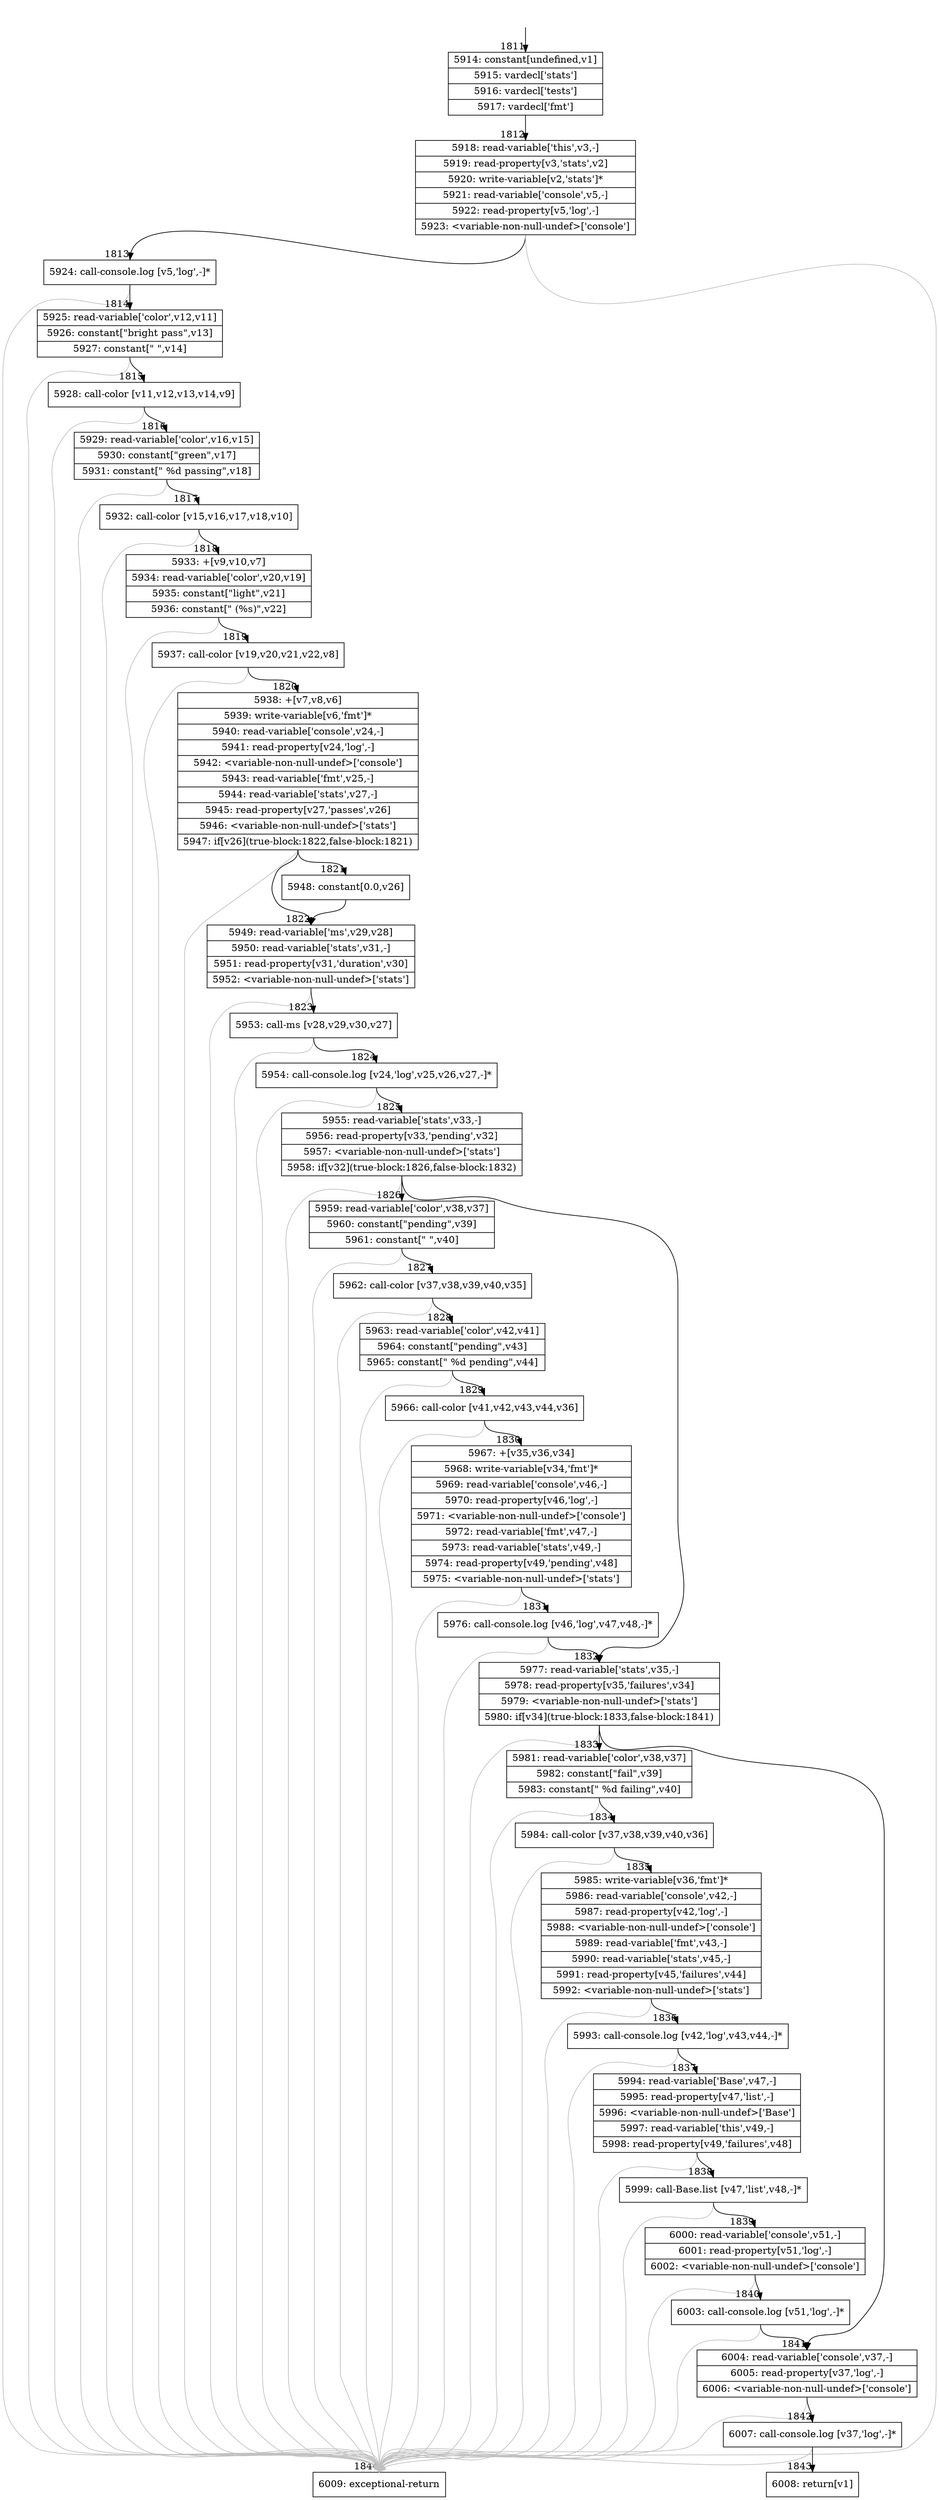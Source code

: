 digraph {
rankdir="TD"
BB_entry168[shape=none,label=""];
BB_entry168 -> BB1811 [tailport=s, headport=n, headlabel="    1811"]
BB1811 [shape=record label="{5914: constant[undefined,v1]|5915: vardecl['stats']|5916: vardecl['tests']|5917: vardecl['fmt']}" ] 
BB1811 -> BB1812 [tailport=s, headport=n, headlabel="      1812"]
BB1812 [shape=record label="{5918: read-variable['this',v3,-]|5919: read-property[v3,'stats',v2]|5920: write-variable[v2,'stats']*|5921: read-variable['console',v5,-]|5922: read-property[v5,'log',-]|5923: \<variable-non-null-undef\>['console']}" ] 
BB1812 -> BB1813 [tailport=s, headport=n, headlabel="      1813"]
BB1812 -> BB1844 [tailport=s, headport=n, color=gray, headlabel="      1844"]
BB1813 [shape=record label="{5924: call-console.log [v5,'log',-]*}" ] 
BB1813 -> BB1814 [tailport=s, headport=n, headlabel="      1814"]
BB1813 -> BB1844 [tailport=s, headport=n, color=gray]
BB1814 [shape=record label="{5925: read-variable['color',v12,v11]|5926: constant[\"bright pass\",v13]|5927: constant[\" \",v14]}" ] 
BB1814 -> BB1815 [tailport=s, headport=n, headlabel="      1815"]
BB1814 -> BB1844 [tailport=s, headport=n, color=gray]
BB1815 [shape=record label="{5928: call-color [v11,v12,v13,v14,v9]}" ] 
BB1815 -> BB1816 [tailport=s, headport=n, headlabel="      1816"]
BB1815 -> BB1844 [tailport=s, headport=n, color=gray]
BB1816 [shape=record label="{5929: read-variable['color',v16,v15]|5930: constant[\"green\",v17]|5931: constant[\" %d passing\",v18]}" ] 
BB1816 -> BB1817 [tailport=s, headport=n, headlabel="      1817"]
BB1816 -> BB1844 [tailport=s, headport=n, color=gray]
BB1817 [shape=record label="{5932: call-color [v15,v16,v17,v18,v10]}" ] 
BB1817 -> BB1818 [tailport=s, headport=n, headlabel="      1818"]
BB1817 -> BB1844 [tailport=s, headport=n, color=gray]
BB1818 [shape=record label="{5933: +[v9,v10,v7]|5934: read-variable['color',v20,v19]|5935: constant[\"light\",v21]|5936: constant[\" (%s)\",v22]}" ] 
BB1818 -> BB1819 [tailport=s, headport=n, headlabel="      1819"]
BB1818 -> BB1844 [tailport=s, headport=n, color=gray]
BB1819 [shape=record label="{5937: call-color [v19,v20,v21,v22,v8]}" ] 
BB1819 -> BB1820 [tailport=s, headport=n, headlabel="      1820"]
BB1819 -> BB1844 [tailport=s, headport=n, color=gray]
BB1820 [shape=record label="{5938: +[v7,v8,v6]|5939: write-variable[v6,'fmt']*|5940: read-variable['console',v24,-]|5941: read-property[v24,'log',-]|5942: \<variable-non-null-undef\>['console']|5943: read-variable['fmt',v25,-]|5944: read-variable['stats',v27,-]|5945: read-property[v27,'passes',v26]|5946: \<variable-non-null-undef\>['stats']|5947: if[v26](true-block:1822,false-block:1821)}" ] 
BB1820 -> BB1822 [tailport=s, headport=n, headlabel="      1822"]
BB1820 -> BB1821 [tailport=s, headport=n, headlabel="      1821"]
BB1820 -> BB1844 [tailport=s, headport=n, color=gray]
BB1821 [shape=record label="{5948: constant[0.0,v26]}" ] 
BB1821 -> BB1822 [tailport=s, headport=n]
BB1822 [shape=record label="{5949: read-variable['ms',v29,v28]|5950: read-variable['stats',v31,-]|5951: read-property[v31,'duration',v30]|5952: \<variable-non-null-undef\>['stats']}" ] 
BB1822 -> BB1823 [tailport=s, headport=n, headlabel="      1823"]
BB1822 -> BB1844 [tailport=s, headport=n, color=gray]
BB1823 [shape=record label="{5953: call-ms [v28,v29,v30,v27]}" ] 
BB1823 -> BB1824 [tailport=s, headport=n, headlabel="      1824"]
BB1823 -> BB1844 [tailport=s, headport=n, color=gray]
BB1824 [shape=record label="{5954: call-console.log [v24,'log',v25,v26,v27,-]*}" ] 
BB1824 -> BB1825 [tailport=s, headport=n, headlabel="      1825"]
BB1824 -> BB1844 [tailport=s, headport=n, color=gray]
BB1825 [shape=record label="{5955: read-variable['stats',v33,-]|5956: read-property[v33,'pending',v32]|5957: \<variable-non-null-undef\>['stats']|5958: if[v32](true-block:1826,false-block:1832)}" ] 
BB1825 -> BB1826 [tailport=s, headport=n, headlabel="      1826"]
BB1825 -> BB1832 [tailport=s, headport=n, headlabel="      1832"]
BB1825 -> BB1844 [tailport=s, headport=n, color=gray]
BB1826 [shape=record label="{5959: read-variable['color',v38,v37]|5960: constant[\"pending\",v39]|5961: constant[\" \",v40]}" ] 
BB1826 -> BB1827 [tailport=s, headport=n, headlabel="      1827"]
BB1826 -> BB1844 [tailport=s, headport=n, color=gray]
BB1827 [shape=record label="{5962: call-color [v37,v38,v39,v40,v35]}" ] 
BB1827 -> BB1828 [tailport=s, headport=n, headlabel="      1828"]
BB1827 -> BB1844 [tailport=s, headport=n, color=gray]
BB1828 [shape=record label="{5963: read-variable['color',v42,v41]|5964: constant[\"pending\",v43]|5965: constant[\" %d pending\",v44]}" ] 
BB1828 -> BB1829 [tailport=s, headport=n, headlabel="      1829"]
BB1828 -> BB1844 [tailport=s, headport=n, color=gray]
BB1829 [shape=record label="{5966: call-color [v41,v42,v43,v44,v36]}" ] 
BB1829 -> BB1830 [tailport=s, headport=n, headlabel="      1830"]
BB1829 -> BB1844 [tailport=s, headport=n, color=gray]
BB1830 [shape=record label="{5967: +[v35,v36,v34]|5968: write-variable[v34,'fmt']*|5969: read-variable['console',v46,-]|5970: read-property[v46,'log',-]|5971: \<variable-non-null-undef\>['console']|5972: read-variable['fmt',v47,-]|5973: read-variable['stats',v49,-]|5974: read-property[v49,'pending',v48]|5975: \<variable-non-null-undef\>['stats']}" ] 
BB1830 -> BB1831 [tailport=s, headport=n, headlabel="      1831"]
BB1830 -> BB1844 [tailport=s, headport=n, color=gray]
BB1831 [shape=record label="{5976: call-console.log [v46,'log',v47,v48,-]*}" ] 
BB1831 -> BB1832 [tailport=s, headport=n]
BB1831 -> BB1844 [tailport=s, headport=n, color=gray]
BB1832 [shape=record label="{5977: read-variable['stats',v35,-]|5978: read-property[v35,'failures',v34]|5979: \<variable-non-null-undef\>['stats']|5980: if[v34](true-block:1833,false-block:1841)}" ] 
BB1832 -> BB1833 [tailport=s, headport=n, headlabel="      1833"]
BB1832 -> BB1841 [tailport=s, headport=n, headlabel="      1841"]
BB1832 -> BB1844 [tailport=s, headport=n, color=gray]
BB1833 [shape=record label="{5981: read-variable['color',v38,v37]|5982: constant[\"fail\",v39]|5983: constant[\"  %d failing\",v40]}" ] 
BB1833 -> BB1834 [tailport=s, headport=n, headlabel="      1834"]
BB1833 -> BB1844 [tailport=s, headport=n, color=gray]
BB1834 [shape=record label="{5984: call-color [v37,v38,v39,v40,v36]}" ] 
BB1834 -> BB1835 [tailport=s, headport=n, headlabel="      1835"]
BB1834 -> BB1844 [tailport=s, headport=n, color=gray]
BB1835 [shape=record label="{5985: write-variable[v36,'fmt']*|5986: read-variable['console',v42,-]|5987: read-property[v42,'log',-]|5988: \<variable-non-null-undef\>['console']|5989: read-variable['fmt',v43,-]|5990: read-variable['stats',v45,-]|5991: read-property[v45,'failures',v44]|5992: \<variable-non-null-undef\>['stats']}" ] 
BB1835 -> BB1836 [tailport=s, headport=n, headlabel="      1836"]
BB1835 -> BB1844 [tailport=s, headport=n, color=gray]
BB1836 [shape=record label="{5993: call-console.log [v42,'log',v43,v44,-]*}" ] 
BB1836 -> BB1837 [tailport=s, headport=n, headlabel="      1837"]
BB1836 -> BB1844 [tailport=s, headport=n, color=gray]
BB1837 [shape=record label="{5994: read-variable['Base',v47,-]|5995: read-property[v47,'list',-]|5996: \<variable-non-null-undef\>['Base']|5997: read-variable['this',v49,-]|5998: read-property[v49,'failures',v48]}" ] 
BB1837 -> BB1838 [tailport=s, headport=n, headlabel="      1838"]
BB1837 -> BB1844 [tailport=s, headport=n, color=gray]
BB1838 [shape=record label="{5999: call-Base.list [v47,'list',v48,-]*}" ] 
BB1838 -> BB1839 [tailport=s, headport=n, headlabel="      1839"]
BB1838 -> BB1844 [tailport=s, headport=n, color=gray]
BB1839 [shape=record label="{6000: read-variable['console',v51,-]|6001: read-property[v51,'log',-]|6002: \<variable-non-null-undef\>['console']}" ] 
BB1839 -> BB1840 [tailport=s, headport=n, headlabel="      1840"]
BB1839 -> BB1844 [tailport=s, headport=n, color=gray]
BB1840 [shape=record label="{6003: call-console.log [v51,'log',-]*}" ] 
BB1840 -> BB1841 [tailport=s, headport=n]
BB1840 -> BB1844 [tailport=s, headport=n, color=gray]
BB1841 [shape=record label="{6004: read-variable['console',v37,-]|6005: read-property[v37,'log',-]|6006: \<variable-non-null-undef\>['console']}" ] 
BB1841 -> BB1842 [tailport=s, headport=n, headlabel="      1842"]
BB1841 -> BB1844 [tailport=s, headport=n, color=gray]
BB1842 [shape=record label="{6007: call-console.log [v37,'log',-]*}" ] 
BB1842 -> BB1843 [tailport=s, headport=n, headlabel="      1843"]
BB1842 -> BB1844 [tailport=s, headport=n, color=gray]
BB1843 [shape=record label="{6008: return[v1]}" ] 
BB1844 [shape=record label="{6009: exceptional-return}" ] 
//#$~ 2310
}

